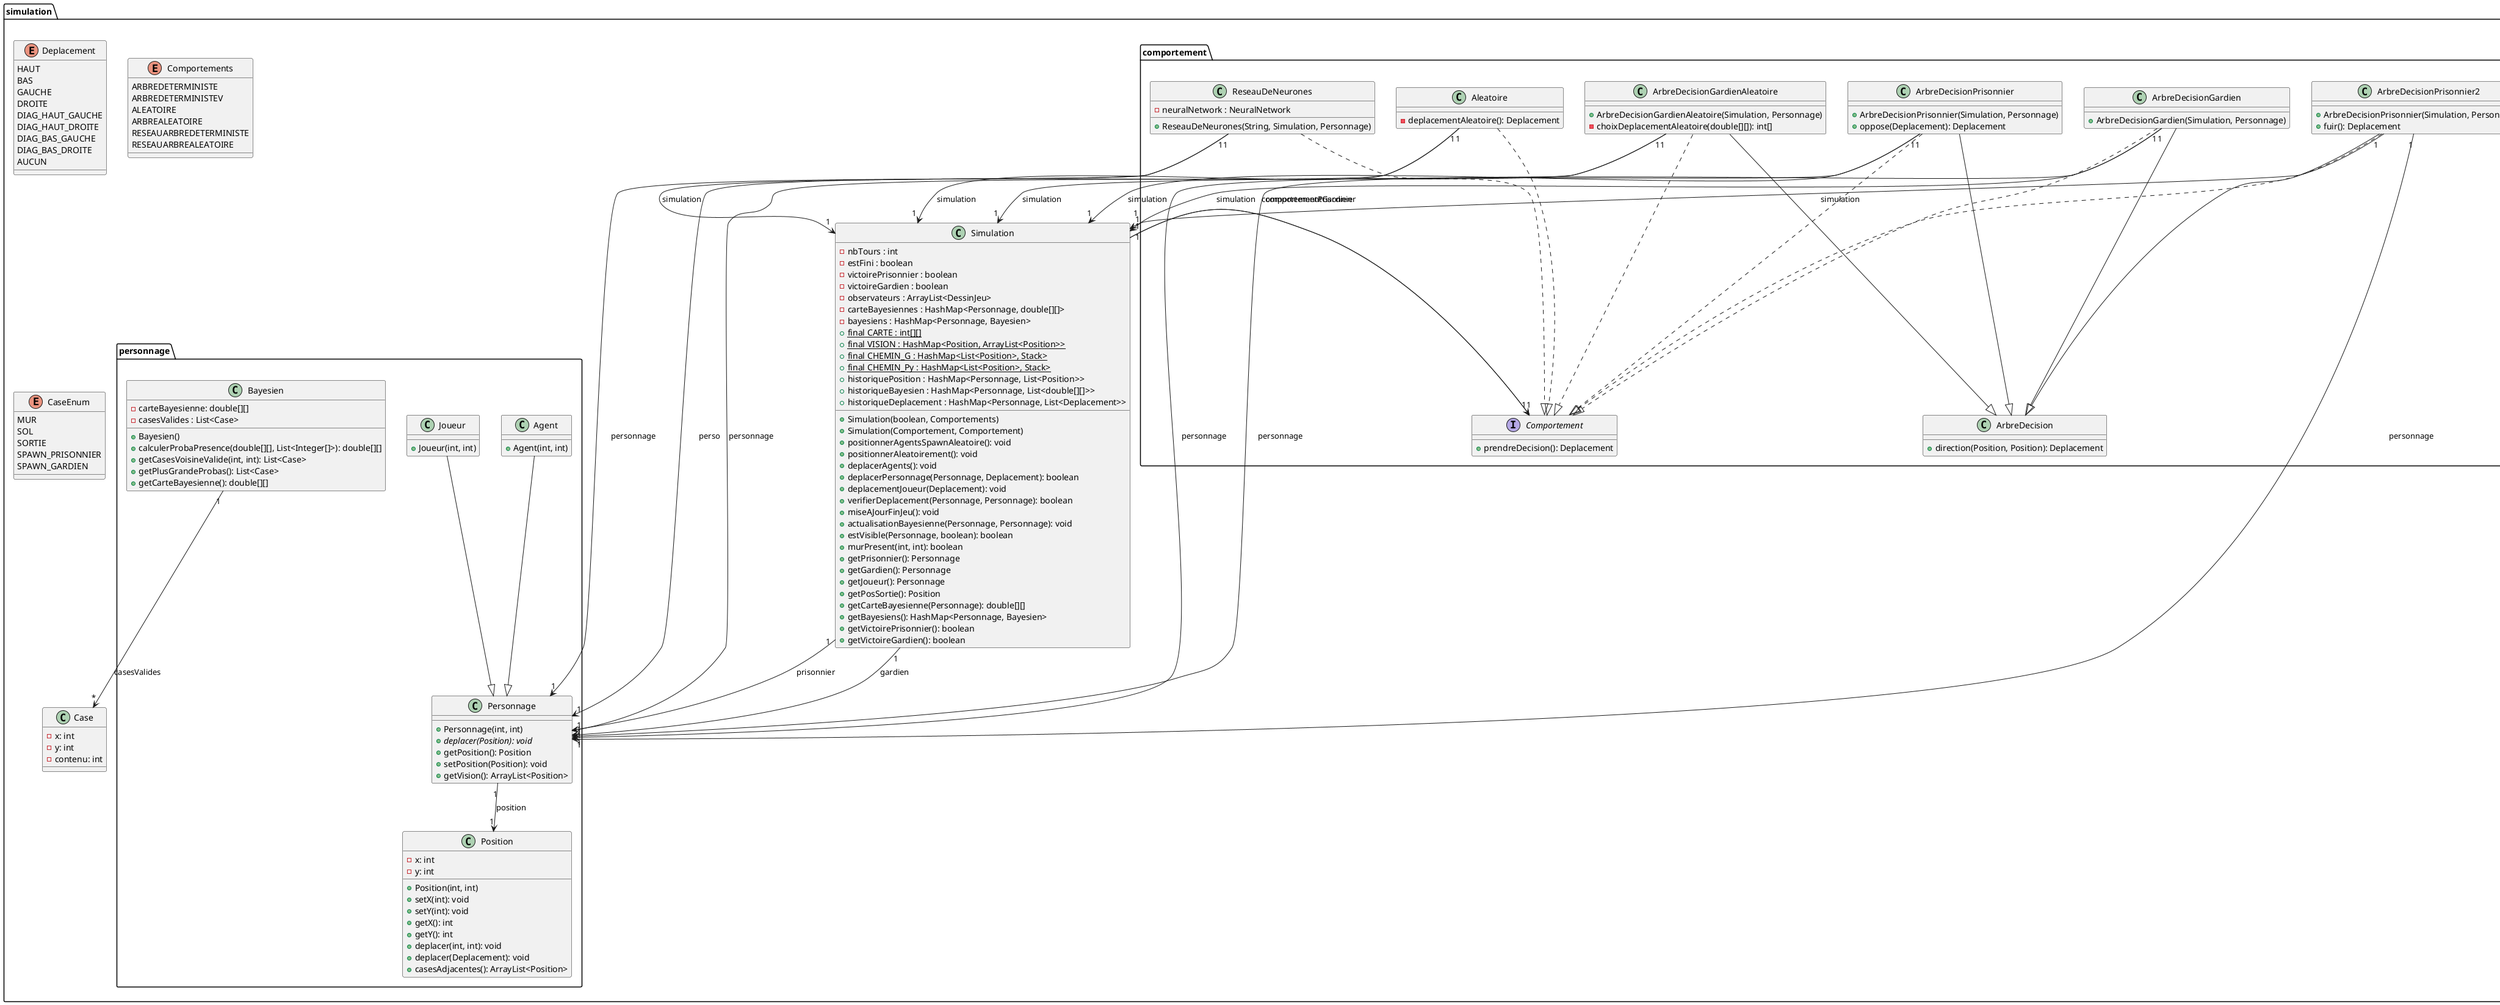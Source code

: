 @startuml

package "simulation"{
  enum Deplacement{
    HAUT
    BAS
    GAUCHE
    DROITE
    DIAG_HAUT_GAUCHE
    DIAG_HAUT_DROITE
    DIAG_BAS_GAUCHE
    DIAG_BAS_DROITE
    AUCUN
  }
  enum Comportements{
    ARBREDETERMINISTE
    ARBREDETERMINISTEV
    ALEATOIRE
    ARBREALEATOIRE
    RESEAUARBREDETERMINISTE
    RESEAUARBREALEATOIRE
  }
  enum CaseEnum{
    MUR
    SOL
    SORTIE
    SPAWN_PRISONNIER
    SPAWN_GARDIEN
  }

  package "apprentissage"{
    class ApprentissageDeArbre{
        + main(): void
    }
  }
  package "comportement"{
    class ReseauDeNeurones{
        + ReseauDeNeurones(String, Simulation, Personnage)
        - neuralNetwork : NeuralNetwork
    }
    Interface Comportement{
        + prendreDecision(): Deplacement
    }
    class Aleatoire{
        - deplacementAleatoire(): Deplacement
    }
    class ArbreDecision{
        + direction(Position, Position): Deplacement
    }
    class ArbreDecisionGardien{
      + ArbreDecisionGardien(Simulation, Personnage)
    }
    class ArbreDecisionGardienAleatoire{
        + ArbreDecisionGardienAleatoire(Simulation, Personnage)
        - choixDeplacementAleatoire(double[][]): int[]
    }
    class ArbreDecisionPrisonnier{
          + ArbreDecisionPrisonnier(Simulation, Personnage)
          + oppose(Deplacement): Deplacement
    }
    class ArbreDecisionPrisonnier2{
          + ArbreDecisionPrisonnier(Simulation, Personnage)
          + fuir(): Deplacement
    }
  }
  class Simulation{
    - nbTours : int
    - estFini : boolean
    - victoirePrisonnier : boolean
    - victoireGardien : boolean
    - observateurs : ArrayList<DessinJeu>
    - carteBayesiennes : HashMap<Personnage, double[][]>
    - bayesiens : HashMap<Personnage, Bayesien>
    + {static} final CARTE : int[][]
    + {static} final VISION : HashMap<Position, ArrayList<Position>>
    + {static} final CHEMIN_G : HashMap<List<Position>, Stack>
    + {static} final CHEMIN_Py : HashMap<List<Position>, Stack>
    + historiquePosition : HashMap<Personnage, List<Position>>
    + historiqueBayesien : HashMap<Personnage, List<double[][]>>
    + historiqueDeplacement : HashMap<Personnage, List<Deplacement>>
    + Simulation(boolean, Comportements)
    + Simulation(Comportement, Comportement)
    + positionnerAgentsSpawnAleatoire(): void
    + positionnerAleatoirement(): void
    + deplacerAgents(): void
    + deplacerPersonnage(Personnage, Deplacement): boolean
    + deplacementJoueur(Deplacement): void
    + verifierDeplacement(Personnage, Personnage): boolean
    + miseAJourFinJeu(): void
    + actualisationBayesienne(Personnage, Personnage): void
    + estVisible(Personnage, boolean): boolean
    + murPresent(int, int): boolean
    + getPrisonnier(): Personnage
    + getGardien(): Personnage
    + getJoueur(): Personnage
    + getPosSortie(): Position
    + getCarteBayesienne(Personnage): double[][]
    + getBayesiens(): HashMap<Personnage, Bayesien>
    + getVictoirePrisonnier(): boolean
    + getVictoireGardien(): boolean
  }

  class Case{
    - x: int
    - y: int
    - contenu: int
  }

  package "personnage"{
    class Bayesien{
      - carteBayesienne: double[][]
      - casesValides : List<Case>
      + Bayesien()
      + calculerProbaPresence(double[][], List<Integer[]>): double[][]
      + getCasesVoisineValide(int, int): List<Case>
      + getPlusGrandeProbas(): List<Case>
      + getCarteBayesienne(): double[][]
    }
    class Position{
     - x: int
     - y: int
     + Position(int, int)
     + setX(int): void
     + setY(int): void
     + getX(): int
     + getY(): int
     + deplacer(int, int): void
     + deplacer(Deplacement): void
     + casesAdjacentes(): ArrayList<Position>
    }

    class Personnage{
      + Personnage(int, int)
      + {abstract} deplacer(Position): void
      + getPosition(): Position
      + setPosition(Position): void
      + getVision(): ArrayList<Position>
    }
    class Agent{
      + Agent(int, int)

    }
    class Joueur{
      + Joueur(int, int)
    }
  }
}


ReseauDeNeurones "1" --> "1" Simulation : simulation
ReseauDeNeurones "1" --> "1" Personnage : personnage
ReseauDeNeurones ..|> Comportement
Aleatoire "1" --> "1" Simulation : simulation
Aleatoire "1" --> "1" Personnage : perso
Aleatoire ..|> Comportement
ArbreDecisionPrisonnier --|> ArbreDecision
ArbreDecisionGardien --|> ArbreDecision
ArbreDecisionPrisonnier ..|> Comportement
ArbreDecisionGardien ..|> Comportement
ArbreDecisionPrisonnier "1" --> "1" Simulation: simulation
ArbreDecisionPrisonnier "1" --> "1" Personnage: personnage
ArbreDecisionGardien "1" --> "1" Simulation: simulation
ArbreDecisionGardien "1" --> "1" Personnage: personnage
ArbreDecisionGardienAleatoire "1" --> "1" Simulation: simulation
ArbreDecisionGardienAleatoire "1" --> "1" Personnage: personnage
ArbreDecisionGardienAleatoire ..|> Comportement
ArbreDecisionGardienAleatoire --|> ArbreDecision
ArbreDecisionPrisonnier2 "1" --> "1" Simulation: simulation
ArbreDecisionPrisonnier2 "1" --> "1" Personnage: personnage
ArbreDecisionPrisonnier2 --|> ArbreDecision
ArbreDecisionPrisonnier2 ..|> Comportement



Bayesien "1" --> "*" Case: casesValides
Agent --|> Personnage
Joueur --|> Personnage
Personnage "1" --> "1" Position : position

Simulation "1" --> "1" Personnage: gardien
Simulation "1" --> "1" Personnage: prisonnier
Simulation "1" --> "1" Comportement: comportementGardien
Simulation "1" --> "1" Comportement: comportementPrisonnier


@enduml
